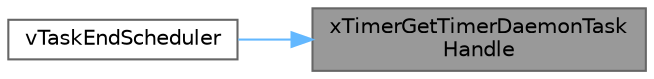 digraph "xTimerGetTimerDaemonTaskHandle"
{
 // LATEX_PDF_SIZE
  bgcolor="transparent";
  edge [fontname=Helvetica,fontsize=10,labelfontname=Helvetica,labelfontsize=10];
  node [fontname=Helvetica,fontsize=10,shape=box,height=0.2,width=0.4];
  rankdir="RL";
  Node1 [id="Node000001",label="xTimerGetTimerDaemonTask\lHandle",height=0.2,width=0.4,color="gray40", fillcolor="grey60", style="filled", fontcolor="black",tooltip=" "];
  Node1 -> Node2 [id="edge2_Node000001_Node000002",dir="back",color="steelblue1",style="solid",tooltip=" "];
  Node2 [id="Node000002",label="vTaskEndScheduler",height=0.2,width=0.4,color="grey40", fillcolor="white", style="filled",URL="$tasks_8c.html#aeadc53d3d0d0ea3a6c7702a9eacbf452",tooltip=" "];
}
